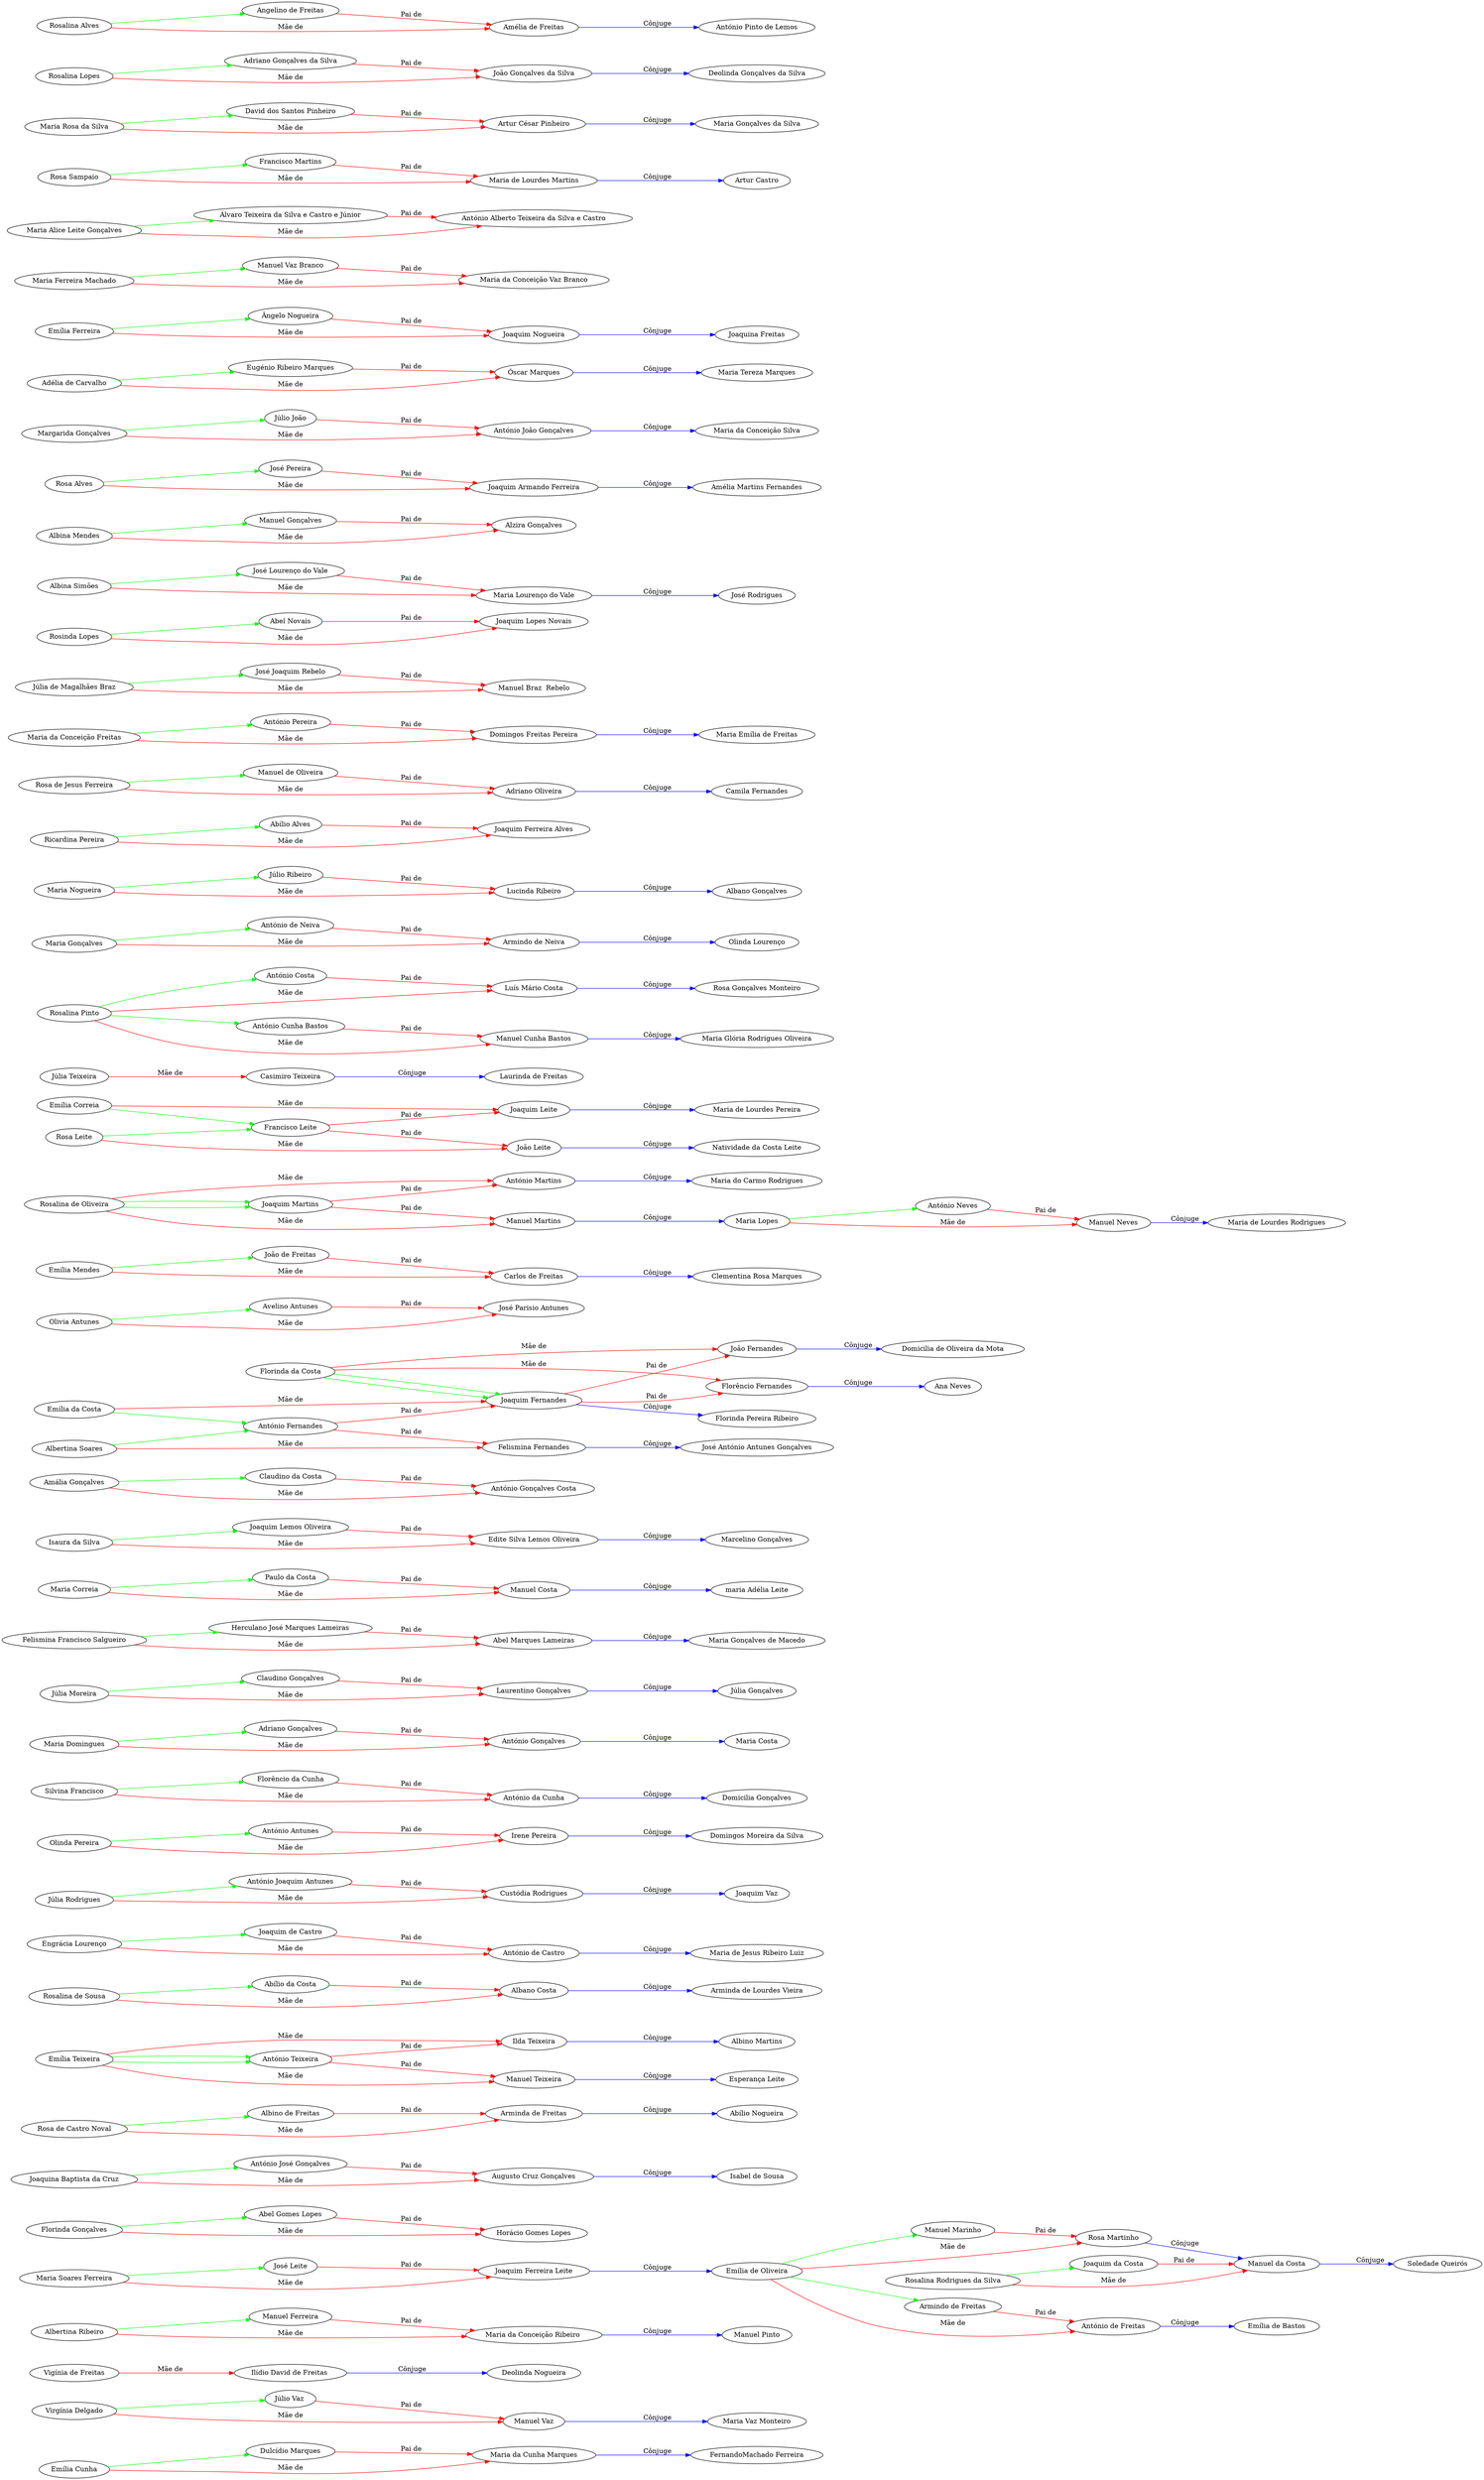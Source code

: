 digraph{
rankdir=LR;
"Dulcídio Marques" -> "Maria da Cunha Marques"[color=red,label=" Pai de "];
"Emília Cunha" -> "Maria da Cunha Marques"[color=red,label=" Mãe de "];
"Maria da Cunha Marques" -> "FernandoMachado Ferreira"[color=blue,label=" Cônjuge"];
rankdir=BT;
"Emília Cunha" -> "Dulcídio Marques"[color=green];
rankdir=LR;
"Júlio Vaz " -> "Manuel Vaz"[color=red,label=" Pai de "];
"Virgínia Delgado" -> "Manuel Vaz"[color=red,label=" Mãe de "];
"Manuel Vaz" -> "Maria Vaz Monteiro"[color=blue,label=" Cônjuge"];
rankdir=BT;
"Virgínia Delgado" -> "Júlio Vaz "[color=green];
rankdir=LR;
"Vigínia de Freitas" -> "Ilídio David de Freitas "[color=red,label=" Mãe de "];
"Ilídio David de Freitas " -> "Deolinda Nogueira"[color=blue,label=" Cônjuge"];
"Manuel Ferreira" -> "Maria da Conceição Ribeiro "[color=red,label=" Pai de "];
"Albertina Ribeiro" -> "Maria da Conceição Ribeiro "[color=red,label=" Mãe de "];
"Maria da Conceição Ribeiro " -> "Manuel Pinto"[color=blue,label=" Cônjuge"];
rankdir=BT;
"Albertina Ribeiro" -> "Manuel Ferreira"[color=green];
rankdir=LR;
"Joaquim da Costa" -> "Manuel da Costa"[color=red,label=" Pai de "];
"Rosalina Rodrigues da Silva" -> "Manuel da Costa"[color=red,label=" Mãe de "];
"Manuel da Costa" -> "Soledade Queirós"[color=blue,label=" Cônjuge"];
rankdir=BT;
"Rosalina Rodrigues da Silva" -> "Joaquim da Costa"[color=green];
rankdir=LR;
"Abel Gomes Lopes" -> "Horácio Gomes Lopes"[color=red,label=" Pai de "];
"Florinda Gonçalves" -> "Horácio Gomes Lopes"[color=red,label=" Mãe de "];
rankdir=BT;
"Florinda Gonçalves" -> "Abel Gomes Lopes"[color=green];
rankdir=LR;
"Armindo de Freitas" -> "António de Freitas"[color=red,label=" Pai de "];
"Emília de Oliveira" -> "António de Freitas"[color=red,label=" Mãe de "];
"António de Freitas" -> "Emília de Bastos"[color=blue,label=" Cônjuge"];
rankdir=BT;
"Emília de Oliveira" -> "Armindo de Freitas"[color=green];
rankdir=LR;
"António José Gonçalves" -> "Augusto Cruz Gonçalves"[color=red,label=" Pai de "];
"Joaquina Baptista da Cruz" -> "Augusto Cruz Gonçalves"[color=red,label=" Mãe de "];
"Augusto Cruz Gonçalves" -> "Isabel de Sousa"[color=blue,label=" Cônjuge"];
rankdir=BT;
"Joaquina Baptista da Cruz" -> "António José Gonçalves"[color=green];
rankdir=LR;
"Albino de Freitas" -> "Arminda de Freitas"[color=red,label=" Pai de "];
"Rosa de Castro Noval" -> "Arminda de Freitas"[color=red,label=" Mãe de "];
"Arminda de Freitas" -> "Abílio Nogueira"[color=blue,label=" Cônjuge"];
rankdir=BT;
"Rosa de Castro Noval" -> "Albino de Freitas"[color=green];
rankdir=LR;
"António Teixeira" -> "Ilda Teixeira"[color=red,label=" Pai de "];
"Emília Teixeira" -> "Ilda Teixeira"[color=red,label=" Mãe de "];
"Ilda Teixeira" -> "Albino Martins"[color=blue,label=" Cônjuge"];
rankdir=BT;
"Emília Teixeira" -> "António Teixeira"[color=green];
rankdir=LR;
"Abílio da Costa" -> "Albano Costa"[color=red,label=" Pai de "];
"Rosalina de Sousa" -> "Albano Costa"[color=red,label=" Mãe de "];
"Albano Costa" -> "Arminda de Lourdes Vieira"[color=blue,label=" Cônjuge"];
rankdir=BT;
"Rosalina de Sousa" -> "Abílio da Costa"[color=green];
rankdir=LR;
"Joaquim de Castro" -> "António de Castro"[color=red,label=" Pai de "];
"Engrácia Lourenço" -> "António de Castro"[color=red,label=" Mãe de "];
"António de Castro" -> "Maria de Jesus Ribeiro Luiz"[color=blue,label=" Cônjuge"];
rankdir=BT;
"Engrácia Lourenço" -> "Joaquim de Castro"[color=green];
rankdir=LR;
"António Joaquim Antunes" -> "Custódia Rodrigues"[color=red,label=" Pai de "];
"Júlia Rodrigues" -> "Custódia Rodrigues"[color=red,label=" Mãe de "];
"Custódia Rodrigues" -> "Joaquim Vaz"[color=blue,label=" Cônjuge"];
rankdir=BT;
"Júlia Rodrigues" -> "António Joaquim Antunes"[color=green];
rankdir=LR;
"António Antunes" -> "Irene Pereira"[color=red,label=" Pai de "];
"Olinda Pereira" -> "Irene Pereira"[color=red,label=" Mãe de "];
"Irene Pereira" -> "Domingos Moreira da Silva"[color=blue,label=" Cônjuge"];
rankdir=BT;
"Olinda Pereira" -> "António Antunes"[color=green];
rankdir=LR;
"Florêncio da Cunha" -> "António da Cunha"[color=red,label=" Pai de "];
"Silvina Francisco" -> "António da Cunha"[color=red,label=" Mãe de "];
"António da Cunha" -> "Domicilia Gonçalves"[color=blue,label=" Cônjuge"];
rankdir=BT;
"Silvina Francisco" -> "Florêncio da Cunha"[color=green];
rankdir=LR;
"Adriano Gonçalves" -> "António Gonçalves"[color=red,label=" Pai de "];
"Maria Domingues" -> "António Gonçalves"[color=red,label=" Mãe de "];
"António Gonçalves" -> "Maria Costa"[color=blue,label=" Cônjuge"];
rankdir=BT;
"Maria Domingues" -> "Adriano Gonçalves"[color=green];
rankdir=LR;
"Claudino Gonçalves" -> "Laurentino Gonçalves"[color=red,label=" Pai de "];
"Júlia Moreira" -> "Laurentino Gonçalves"[color=red,label=" Mãe de "];
"Laurentino Gonçalves" -> "Júlia Gonçalves"[color=blue,label=" Cônjuge"];
rankdir=BT;
"Júlia Moreira" -> "Claudino Gonçalves"[color=green];
rankdir=LR;
"Herculano José Marques Lameiras" -> "Abel Marques Lameiras"[color=red,label=" Pai de "];
"Felismina Francisco Salgueiro" -> "Abel Marques Lameiras"[color=red,label=" Mãe de "];
"Abel Marques Lameiras" -> "Maria Gonçalves de Macedo"[color=blue,label=" Cônjuge"];
rankdir=BT;
"Felismina Francisco Salgueiro" -> "Herculano José Marques Lameiras"[color=green];
rankdir=LR;
"Paulo da Costa" -> "Manuel Costa"[color=red,label=" Pai de "];
"Maria Correia" -> "Manuel Costa"[color=red,label=" Mãe de "];
"Manuel Costa" -> "maria Adélia Leite"[color=blue,label=" Cônjuge"];
rankdir=BT;
"Maria Correia" -> "Paulo da Costa"[color=green];
rankdir=LR;
"António Teixeira" -> "Manuel Teixeira"[color=red,label=" Pai de "];
"Emília Teixeira" -> "Manuel Teixeira"[color=red,label=" Mãe de "];
"Manuel Teixeira" -> "Esperança Leite"[color=blue,label=" Cônjuge"];
rankdir=BT;
"Emília Teixeira" -> "António Teixeira"[color=green];
rankdir=LR;
"Joaquim Lemos Oliveira" -> "Edite Silva Lemos Oliveira"[color=red,label=" Pai de "];
"Isaura da Silva" -> "Edite Silva Lemos Oliveira"[color=red,label=" Mãe de "];
"Edite Silva Lemos Oliveira" -> "Marcelino Gonçalves"[color=blue,label=" Cônjuge"];
rankdir=BT;
"Isaura da Silva" -> "Joaquim Lemos Oliveira"[color=green];
rankdir=LR;
"Claudino da Costa" -> "António Gonçalves Costa"[color=red,label=" Pai de "];
"Amália Gonçalves" -> "António Gonçalves Costa"[color=red,label=" Mãe de "];
rankdir=BT;
"Amália Gonçalves" -> "Claudino da Costa"[color=green];
rankdir=LR;
"José Leite" -> "Joaquim Ferreira Leite"[color=red,label=" Pai de "];
"Maria Soares Ferreira" -> "Joaquim Ferreira Leite"[color=red,label=" Mãe de "];
"Joaquim Ferreira Leite" -> "Emília de Oliveira"[color=blue,label=" Cônjuge"];
rankdir=BT;
"Maria Soares Ferreira" -> "José Leite"[color=green];
rankdir=LR;
"Joaquim Fernandes" -> "Florêncio Fernandes"[color=red,label=" Pai de "];
"Florinda da Costa" -> "Florêncio Fernandes"[color=red,label=" Mãe de "];
"Florêncio Fernandes" -> "Ana Neves"[color=blue,label=" Cônjuge"];
rankdir=BT;
"Florinda da Costa" -> "Joaquim Fernandes"[color=green];
rankdir=LR;
"Avelino Antunes" -> "José Parisio Antunes"[color=red,label=" Pai de "];
"Olivia Antunes" -> "José Parisio Antunes"[color=red,label=" Mãe de "];
rankdir=BT;
"Olivia Antunes" -> "Avelino Antunes"[color=green];
rankdir=LR;
"João de Freitas" -> "Carlos de Freitas"[color=red,label=" Pai de "];
"Emília Mendes" -> "Carlos de Freitas"[color=red,label=" Mãe de "];
"Carlos de Freitas" -> "Clementina Rosa Marques"[color=blue,label=" Cônjuge"];
rankdir=BT;
"Emília Mendes" -> "João de Freitas"[color=green];
rankdir=LR;
"Joaquim Martins" -> "António Martins"[color=red,label=" Pai de "];
"Rosalina de Oliveira" -> "António Martins"[color=red,label=" Mãe de "];
"António Martins" -> "Maria do Carmo Rodrigues"[color=blue,label=" Cônjuge"];
rankdir=BT;
"Rosalina de Oliveira" -> "Joaquim Martins"[color=green];
rankdir=LR;
"Joaquim Martins" -> "Manuel Martins"[color=red,label=" Pai de "];
"Rosalina de Oliveira" -> "Manuel Martins"[color=red,label=" Mãe de "];
"Manuel Martins" -> "Maria Lopes"[color=blue,label=" Cônjuge"];
rankdir=BT;
"Rosalina de Oliveira" -> "Joaquim Martins"[color=green];
rankdir=LR;
"Francisco Leite" -> "Joaquim Leite"[color=red,label=" Pai de "];
"Emília Correia" -> "Joaquim Leite"[color=red,label=" Mãe de "];
"Joaquim Leite" -> "Maria de Lourdes Pereira"[color=blue,label=" Cônjuge"];
rankdir=BT;
"Emília Correia" -> "Francisco Leite"[color=green];
rankdir=LR;
"Manuel Marinho" -> "Rosa Martinho"[color=red,label=" Pai de "];
"Emília de Oliveira" -> "Rosa Martinho"[color=red,label=" Mãe de "];
"Rosa Martinho" -> "Manuel da Costa"[color=blue,label=" Cônjuge"];
rankdir=BT;
"Emília de Oliveira" -> "Manuel Marinho"[color=green];
rankdir=LR;
"Júlia Teixeira" -> "Casimiro Teixeira"[color=red,label=" Mãe de "];
"Casimiro Teixeira" -> "Laurinda de Freitas"[color=blue,label=" Cônjuge"];
"António Fernandes" -> "Joaquim Fernandes"[color=red,label=" Pai de "];
"Emília da Costa" -> "Joaquim Fernandes"[color=red,label=" Mãe de "];
"Joaquim Fernandes" -> "Florinda Pereira Ribeiro"[color=blue,label=" Cônjuge"];
rankdir=BT;
"Emília da Costa" -> "António Fernandes"[color=green];
rankdir=LR;
"António Costa" -> "Luís Mário Costa"[color=red,label=" Pai de "];
"Rosalina Pinto" -> "Luís Mário Costa"[color=red,label=" Mãe de "];
"Luís Mário Costa" -> "Rosa Gonçalves Monteiro"[color=blue,label=" Cônjuge"];
rankdir=BT;
"Rosalina Pinto" -> "António Costa"[color=green];
rankdir=LR;
"António de Neiva" -> "Armindo de Neiva"[color=red,label=" Pai de "];
"Maria Gonçalves" -> "Armindo de Neiva"[color=red,label=" Mãe de "];
"Armindo de Neiva" -> "Olinda Lourenço"[color=blue,label=" Cônjuge"];
rankdir=BT;
"Maria Gonçalves" -> "António de Neiva"[color=green];
rankdir=LR;
"Júlio Ribeiro" -> "Lucinda Ribeiro"[color=red,label=" Pai de "];
"Maria Nogueira" -> "Lucinda Ribeiro"[color=red,label=" Mãe de "];
"Lucinda Ribeiro" -> "Albano Gonçalves"[color=blue,label=" Cônjuge"];
rankdir=BT;
"Maria Nogueira" -> "Júlio Ribeiro"[color=green];
rankdir=LR;
"Abílio Alves" -> "Joaquim Ferreira Alves"[color=red,label=" Pai de "];
"Ricardina Pereira" -> "Joaquim Ferreira Alves"[color=red,label=" Mãe de "];
rankdir=BT;
"Ricardina Pereira" -> "Abílio Alves"[color=green];
rankdir=LR;
"Manuel de Oliveira" -> "Adriano Oliveira"[color=red,label=" Pai de "];
"Rosa de Jesus Ferreira" -> "Adriano Oliveira"[color=red,label=" Mãe de "];
"Adriano Oliveira" -> "Camila Fernandes"[color=blue,label=" Cônjuge"];
rankdir=BT;
"Rosa de Jesus Ferreira" -> "Manuel de Oliveira"[color=green];
rankdir=LR;
"António Pereira" -> "Domingos Freitas Pereira"[color=red,label=" Pai de "];
"Maria da Conceição Freitas" -> "Domingos Freitas Pereira"[color=red,label=" Mãe de "];
"Domingos Freitas Pereira" -> "Maria Emília de Freitas"[color=blue,label=" Cônjuge"];
rankdir=BT;
"Maria da Conceição Freitas" -> "António Pereira"[color=green];
rankdir=LR;
"José Joaquim Rebelo" -> "Manuel Braz  Rebelo"[color=red,label=" Pai de "];
"Júlia de Magalhães Braz" -> "Manuel Braz  Rebelo"[color=red,label=" Mãe de "];
rankdir=BT;
"Júlia de Magalhães Braz" -> "José Joaquim Rebelo"[color=green];
rankdir=LR;
"Abel Novais" -> "Joaquim Lopes Novais"[color=red,label=" Pai de "];
"Rosinda Lopes" -> "Joaquim Lopes Novais"[color=red,label=" Mãe de "];
rankdir=BT;
"Rosinda Lopes" -> "Abel Novais"[color=green];
rankdir=LR;
"Joaquim Fernandes" -> "João Fernandes"[color=red,label=" Pai de "];
"Florinda da Costa" -> "João Fernandes"[color=red,label=" Mãe de "];
"João Fernandes" -> "Domicilia de Oliveira da Mota"[color=blue,label=" Cônjuge"];
rankdir=BT;
"Florinda da Costa" -> "Joaquim Fernandes"[color=green];
rankdir=LR;
"António Neves" -> "Manuel Neves"[color=red,label=" Pai de "];
"Maria Lopes" -> "Manuel Neves"[color=red,label=" Mãe de "];
"Manuel Neves" -> "Maria de Lourdes Rodrigues"[color=blue,label=" Cônjuge"];
rankdir=BT;
"Maria Lopes" -> "António Neves"[color=green];
rankdir=LR;
"José Lourenço do Vale" -> "Maria Lourenço do Vale"[color=red,label=" Pai de "];
"Albina Simões" -> "Maria Lourenço do Vale"[color=red,label=" Mãe de "];
"Maria Lourenço do Vale" -> "José Rodrigues"[color=blue,label=" Cônjuge"];
rankdir=BT;
"Albina Simões" -> "José Lourenço do Vale"[color=green];
rankdir=LR;
"António Cunha Bastos" -> "Manuel Cunha Bastos"[color=red,label=" Pai de "];
"Rosalina Pinto" -> "Manuel Cunha Bastos"[color=red,label=" Mãe de "];
"Manuel Cunha Bastos" -> "Maria Glória Rodrigues Oliveira"[color=blue,label=" Cônjuge"];
rankdir=BT;
"Rosalina Pinto" -> "António Cunha Bastos"[color=green];
rankdir=LR;
"Manuel Gonçalves" -> "Alzira Gonçalves"[color=red,label=" Pai de "];
"Albina Mendes" -> "Alzira Gonçalves"[color=red,label=" Mãe de "];
rankdir=BT;
"Albina Mendes" -> "Manuel Gonçalves"[color=green];
rankdir=LR;
"José Pereira" -> "Joaquim Armando Ferreira"[color=red,label=" Pai de "];
"Rosa Alves" -> "Joaquim Armando Ferreira"[color=red,label=" Mãe de "];
"Joaquim Armando Ferreira" -> "Amélia Martins Fernandes"[color=blue,label=" Cônjuge"];
rankdir=BT;
"Rosa Alves" -> "José Pereira"[color=green];
rankdir=LR;
"Júlio João" -> "António João Gonçalves"[color=red,label=" Pai de "];
"Margarida Gonçalves" -> "António João Gonçalves"[color=red,label=" Mãe de "];
"António João Gonçalves" -> "Maria da Conceição Silva"[color=blue,label=" Cônjuge"];
rankdir=BT;
"Margarida Gonçalves" -> "Júlio João"[color=green];
rankdir=LR;
"Eugénio Ribeiro Marques" -> "Óscar Marques"[color=red,label=" Pai de "];
"Adélia de Carvalho" -> "Óscar Marques"[color=red,label=" Mãe de "];
"Óscar Marques" -> "Maria Tereza Marques"[color=blue,label=" Cônjuge"];
rankdir=BT;
"Adélia de Carvalho" -> "Eugénio Ribeiro Marques"[color=green];
rankdir=LR;
"António Fernandes" -> "Felismina Fernandes"[color=red,label=" Pai de "];
"Albertina Soares" -> "Felismina Fernandes"[color=red,label=" Mãe de "];
"Felismina Fernandes" -> "José António Antunes Gonçalves"[color=blue,label=" Cônjuge"];
rankdir=BT;
"Albertina Soares" -> "António Fernandes"[color=green];
rankdir=LR;
"Ângelo Nogueira" -> "Joaquim Nogueira"[color=red,label=" Pai de "];
"Emília Ferreira" -> "Joaquim Nogueira"[color=red,label=" Mãe de "];
"Joaquim Nogueira" -> "Joaquina Freitas"[color=blue,label=" Cônjuge"];
rankdir=BT;
"Emília Ferreira" -> "Ângelo Nogueira"[color=green];
rankdir=LR;
"Manuel Vaz Branco" -> "Maria da Conceição Vaz Branco"[color=red,label=" Pai de "];
"Maria Ferreira Machado" -> "Maria da Conceição Vaz Branco"[color=red,label=" Mãe de "];
rankdir=BT;
"Maria Ferreira Machado" -> "Manuel Vaz Branco"[color=green];
rankdir=LR;
"Francisco Leite" -> "João Leite"[color=red,label=" Pai de "];
"Rosa Leite" -> "João Leite"[color=red,label=" Mãe de "];
"João Leite" -> "Natividade da Costa Leite"[color=blue,label=" Cônjuge"];
rankdir=BT;
"Rosa Leite" -> "Francisco Leite"[color=green];
rankdir=LR;
"Álvaro Teixeira da Silva e Castro e Júnior" -> "António Alberto Teixeira da Silva e Castro"[color=red,label=" Pai de "];
"Maria Alice Leite Gonçalves" -> "António Alberto Teixeira da Silva e Castro"[color=red,label=" Mãe de "];
rankdir=BT;
"Maria Alice Leite Gonçalves" -> "Álvaro Teixeira da Silva e Castro e Júnior"[color=green];
rankdir=LR;
"Francisco Martins" -> "Maria de Lourdes Martins"[color=red,label=" Pai de "];
"Rosa Sampaio" -> "Maria de Lourdes Martins"[color=red,label=" Mãe de "];
"Maria de Lourdes Martins" -> "Artur Castro"[color=blue,label=" Cônjuge"];
rankdir=BT;
"Rosa Sampaio" -> "Francisco Martins"[color=green];
rankdir=LR;
"David dos Santos Pinheiro" -> "Artur César Pinheiro"[color=red,label=" Pai de "];
"Maria Rosa da Silva" -> "Artur César Pinheiro"[color=red,label=" Mãe de "];
"Artur César Pinheiro" -> "Maria Gonçalves da Silva"[color=blue,label=" Cônjuge"];
rankdir=BT;
"Maria Rosa da Silva" -> "David dos Santos Pinheiro"[color=green];
rankdir=LR;
"Adriano Gonçalves da Silva" -> "João Gonçalves da Silva"[color=red,label=" Pai de "];
"Rosalina Lopes" -> "João Gonçalves da Silva"[color=red,label=" Mãe de "];
"João Gonçalves da Silva" -> "Deolinda Gonçalves da Silva"[color=blue,label=" Cônjuge"];
rankdir=BT;
"Rosalina Lopes" -> "Adriano Gonçalves da Silva"[color=green];
rankdir=LR;
"Angelino de Freitas" -> "Amélia de Freitas"[color=red,label=" Pai de "];
"Rosalina Alves" -> "Amélia de Freitas"[color=red,label=" Mãe de "];
"Amélia de Freitas" -> "António Pinto de Lemos"[color=blue,label=" Cônjuge"];
rankdir=BT;
"Rosalina Alves" -> "Angelino de Freitas"[color=green];
rankdir=LR;
}
